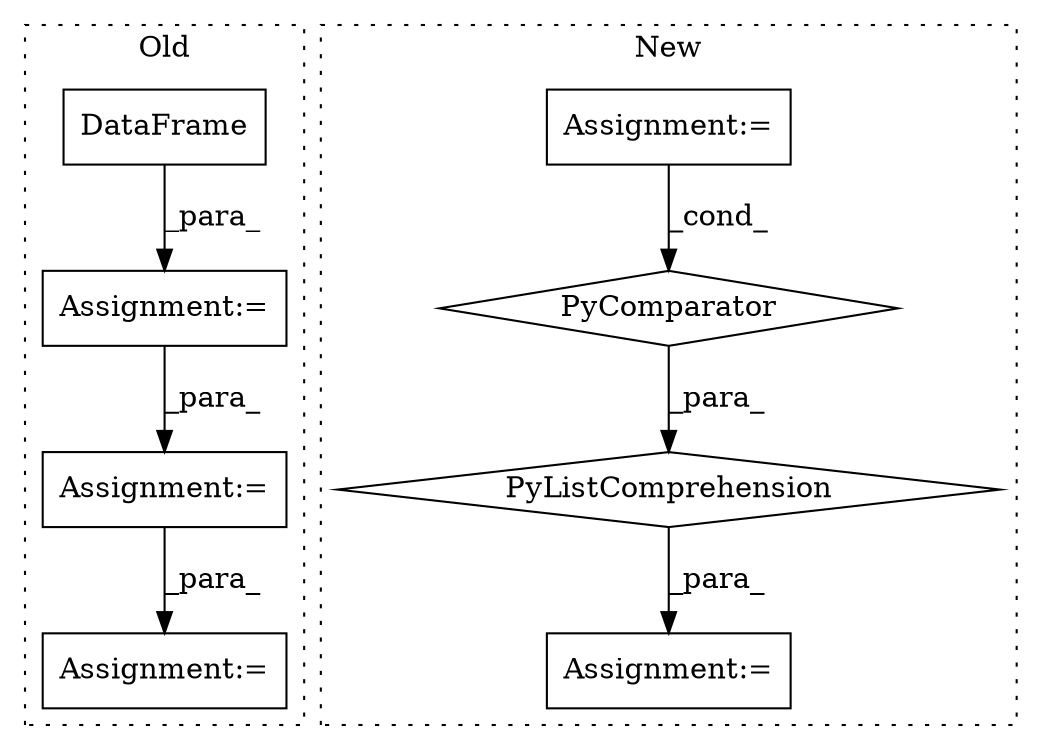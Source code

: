 digraph G {
subgraph cluster0 {
1 [label="DataFrame" a="32" s="2590,2606" l="10,1" shape="box"];
6 [label="Assignment:=" a="7" s="2631" l="1" shape="box"];
7 [label="Assignment:=" a="7" s="2860" l="1" shape="box"];
8 [label="Assignment:=" a="7" s="2582" l="1" shape="box"];
label = "Old";
style="dotted";
}
subgraph cluster1 {
2 [label="PyComparator" a="113" s="2686" l="29" shape="diamond"];
3 [label="Assignment:=" a="7" s="2686" l="29" shape="box"];
4 [label="PyListComprehension" a="109" s="2595" l="128" shape="diamond"];
5 [label="Assignment:=" a="7" s="2557" l="1" shape="box"];
label = "New";
style="dotted";
}
1 -> 8 [label="_para_"];
2 -> 4 [label="_para_"];
3 -> 2 [label="_cond_"];
4 -> 5 [label="_para_"];
6 -> 7 [label="_para_"];
8 -> 6 [label="_para_"];
}